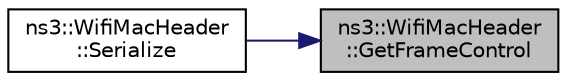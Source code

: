 digraph "ns3::WifiMacHeader::GetFrameControl"
{
 // LATEX_PDF_SIZE
  edge [fontname="Helvetica",fontsize="10",labelfontname="Helvetica",labelfontsize="10"];
  node [fontname="Helvetica",fontsize="10",shape=record];
  rankdir="RL";
  Node1 [label="ns3::WifiMacHeader\l::GetFrameControl",height=0.2,width=0.4,color="black", fillcolor="grey75", style="filled", fontcolor="black",tooltip="Return the raw Frame Control field."];
  Node1 -> Node2 [dir="back",color="midnightblue",fontsize="10",style="solid",fontname="Helvetica"];
  Node2 [label="ns3::WifiMacHeader\l::Serialize",height=0.2,width=0.4,color="black", fillcolor="white", style="filled",URL="$classns3_1_1_wifi_mac_header.html#aad479ebdaab3b959f892937ea2cb8631",tooltip=" "];
}
